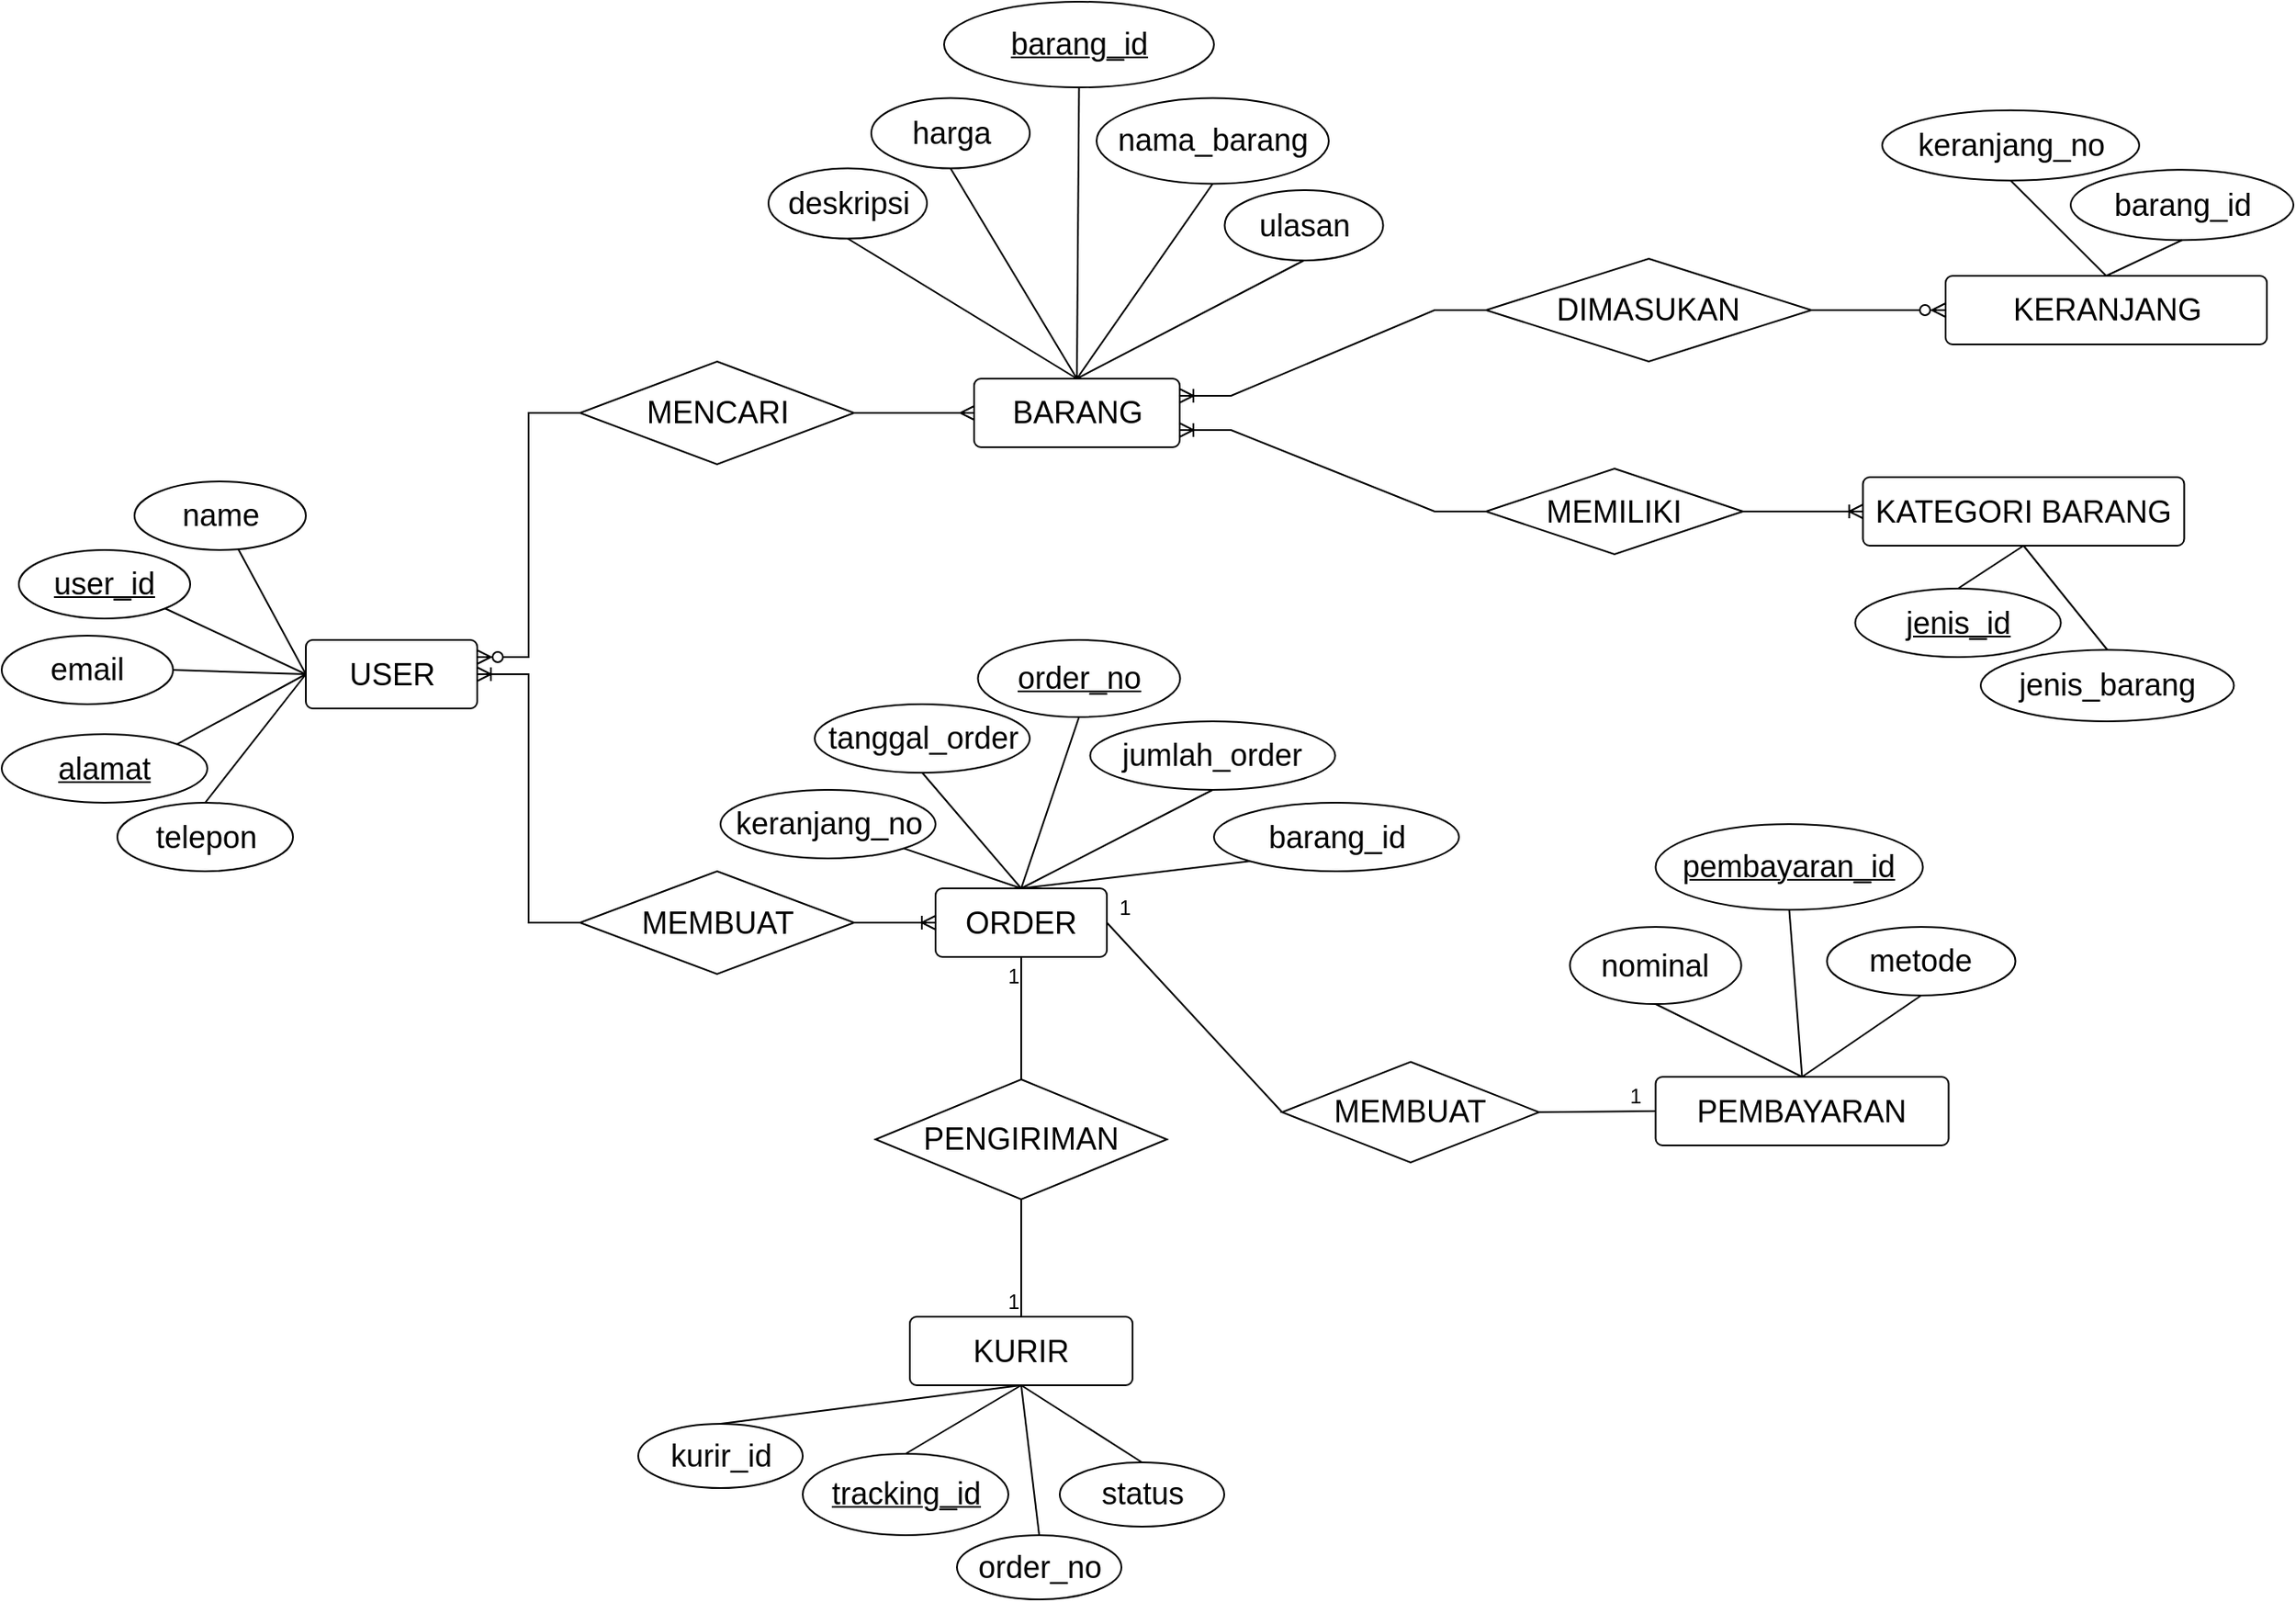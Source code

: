 <mxfile version="27.2.0">
  <diagram name="Page-1" id="ysWlMtDPv7W8dNSCUZsC">
    <mxGraphModel dx="1585" dy="929" grid="1" gridSize="10" guides="1" tooltips="1" connect="1" arrows="1" fold="1" page="1" pageScale="1" pageWidth="827" pageHeight="1169" math="0" shadow="0">
      <root>
        <mxCell id="0" />
        <mxCell id="1" parent="0" />
        <mxCell id="hAjr-IGYDjzgAZEIHPuJ-1" value="&lt;span style=&quot;font-size: 18px;&quot;&gt;alamat&lt;/span&gt;" style="ellipse;whiteSpace=wrap;html=1;fontStyle=4" vertex="1" parent="1">
          <mxGeometry x="40" y="467.5" width="120" height="40" as="geometry" />
        </mxCell>
        <mxCell id="hAjr-IGYDjzgAZEIHPuJ-2" value="&lt;span style=&quot;font-size: 18px;&quot;&gt;telepon&lt;/span&gt;" style="ellipse;whiteSpace=wrap;html=1;" vertex="1" parent="1">
          <mxGeometry x="107.5" y="507.5" width="102.5" height="40" as="geometry" />
        </mxCell>
        <mxCell id="hAjr-IGYDjzgAZEIHPuJ-3" value="&lt;span style=&quot;font-size: 18px;&quot;&gt;PENGIRIMAN&lt;/span&gt;" style="rhombus;whiteSpace=wrap;html=1;" vertex="1" parent="1">
          <mxGeometry x="550" y="669" width="170" height="70" as="geometry" />
        </mxCell>
        <mxCell id="hAjr-IGYDjzgAZEIHPuJ-4" value="&lt;font style=&quot;font-size: 18px;&quot;&gt;order_no&lt;/font&gt;" style="ellipse;whiteSpace=wrap;html=1;shadow=0;fontStyle=4" vertex="1" parent="1">
          <mxGeometry x="609.75" y="412.5" width="118" height="45" as="geometry" />
        </mxCell>
        <mxCell id="hAjr-IGYDjzgAZEIHPuJ-5" value="&lt;span style=&quot;font-size: 18px;&quot;&gt;jumlah_order&lt;/span&gt;" style="ellipse;whiteSpace=wrap;html=1;" vertex="1" parent="1">
          <mxGeometry x="675.25" y="460" width="143" height="40" as="geometry" />
        </mxCell>
        <mxCell id="hAjr-IGYDjzgAZEIHPuJ-6" value="&lt;font style=&quot;font-size: 18px;&quot;&gt;tanggal_order&lt;/font&gt;" style="ellipse;whiteSpace=wrap;html=1;" vertex="1" parent="1">
          <mxGeometry x="514.5" y="450" width="125.5" height="40" as="geometry" />
        </mxCell>
        <mxCell id="hAjr-IGYDjzgAZEIHPuJ-7" value="&lt;span style=&quot;font-size: 18px;&quot;&gt;MEMBUAT&lt;/span&gt;" style="rhombus;whiteSpace=wrap;html=1;" vertex="1" parent="1">
          <mxGeometry x="377.5" y="547.5" width="160" height="60" as="geometry" />
        </mxCell>
        <mxCell id="hAjr-IGYDjzgAZEIHPuJ-8" value="&lt;span style=&quot;font-size: 18px;&quot;&gt;pembayaran_id&lt;/span&gt;" style="ellipse;whiteSpace=wrap;html=1;shadow=0;fontStyle=4" vertex="1" parent="1">
          <mxGeometry x="1005.25" y="520" width="156" height="50" as="geometry" />
        </mxCell>
        <mxCell id="hAjr-IGYDjzgAZEIHPuJ-9" value="&lt;span style=&quot;font-size: 18px;&quot;&gt;nominal&lt;/span&gt;" style="ellipse;whiteSpace=wrap;html=1;shadow=0;" vertex="1" parent="1">
          <mxGeometry x="955.25" y="580" width="100" height="45" as="geometry" />
        </mxCell>
        <mxCell id="hAjr-IGYDjzgAZEIHPuJ-10" value="&lt;span style=&quot;font-size: 18px;&quot;&gt;metode&lt;/span&gt;" style="ellipse;whiteSpace=wrap;html=1;shadow=0;" vertex="1" parent="1">
          <mxGeometry x="1105.25" y="580" width="110" height="40" as="geometry" />
        </mxCell>
        <mxCell id="hAjr-IGYDjzgAZEIHPuJ-11" value="&lt;font style=&quot;font-size: 18px;&quot;&gt;USER&lt;/font&gt;" style="rounded=1;arcSize=10;whiteSpace=wrap;html=1;align=center;" vertex="1" parent="1">
          <mxGeometry x="217.5" y="412.5" width="100" height="40" as="geometry" />
        </mxCell>
        <mxCell id="hAjr-IGYDjzgAZEIHPuJ-12" value="&lt;font style=&quot;font-size: 18px;&quot;&gt;name&lt;/font&gt;" style="ellipse;whiteSpace=wrap;html=1;align=center;" vertex="1" parent="1">
          <mxGeometry x="117.5" y="320" width="100" height="40" as="geometry" />
        </mxCell>
        <mxCell id="hAjr-IGYDjzgAZEIHPuJ-13" value="&lt;span style=&quot;font-size: 18px;&quot;&gt;email&lt;/span&gt;" style="ellipse;whiteSpace=wrap;html=1;align=center;" vertex="1" parent="1">
          <mxGeometry x="40" y="410" width="100" height="40" as="geometry" />
        </mxCell>
        <mxCell id="hAjr-IGYDjzgAZEIHPuJ-14" value="&lt;span style=&quot;font-size: 18px;&quot;&gt;&lt;u&gt;user_id&lt;/u&gt;&lt;/span&gt;" style="ellipse;whiteSpace=wrap;html=1;align=center;" vertex="1" parent="1">
          <mxGeometry x="50" y="360" width="100" height="40" as="geometry" />
        </mxCell>
        <mxCell id="hAjr-IGYDjzgAZEIHPuJ-15" value="&lt;font style=&quot;font-size: 18px;&quot;&gt;ORDER&lt;/font&gt;" style="rounded=1;arcSize=10;whiteSpace=wrap;html=1;align=center;" vertex="1" parent="1">
          <mxGeometry x="585" y="557.5" width="100" height="40" as="geometry" />
        </mxCell>
        <mxCell id="hAjr-IGYDjzgAZEIHPuJ-16" value="&lt;span style=&quot;font-size: 18px;&quot;&gt;PEMBAYARAN&lt;/span&gt;" style="rounded=1;arcSize=10;whiteSpace=wrap;html=1;align=center;" vertex="1" parent="1">
          <mxGeometry x="1005.25" y="667.5" width="171" height="40" as="geometry" />
        </mxCell>
        <mxCell id="hAjr-IGYDjzgAZEIHPuJ-17" value="&lt;span style=&quot;font-size: 18px;&quot;&gt;MEMBUAT&lt;/span&gt;" style="rhombus;whiteSpace=wrap;html=1;" vertex="1" parent="1">
          <mxGeometry x="787.25" y="658.75" width="150" height="58.75" as="geometry" />
        </mxCell>
        <mxCell id="hAjr-IGYDjzgAZEIHPuJ-18" value="&lt;span style=&quot;font-size: 18px;&quot;&gt;BARANG&lt;/span&gt;" style="rounded=1;arcSize=10;whiteSpace=wrap;html=1;align=center;" vertex="1" parent="1">
          <mxGeometry x="607.5" y="260" width="120" height="40" as="geometry" />
        </mxCell>
        <mxCell id="hAjr-IGYDjzgAZEIHPuJ-19" value="&lt;span style=&quot;font-size: 18px;&quot;&gt;nama_barang&lt;/span&gt;" style="ellipse;whiteSpace=wrap;html=1;shadow=0;fontStyle=0" vertex="1" parent="1">
          <mxGeometry x="679" y="96.25" width="135.5" height="50" as="geometry" />
        </mxCell>
        <mxCell id="hAjr-IGYDjzgAZEIHPuJ-20" value="&lt;span style=&quot;font-size: 18px;&quot;&gt;barang_id&lt;/span&gt;" style="ellipse;whiteSpace=wrap;html=1;shadow=0;fontStyle=4" vertex="1" parent="1">
          <mxGeometry x="590" y="40" width="157.5" height="50" as="geometry" />
        </mxCell>
        <mxCell id="hAjr-IGYDjzgAZEIHPuJ-21" value="&lt;span style=&quot;font-size: 18px;&quot;&gt;harga&lt;/span&gt;" style="ellipse;whiteSpace=wrap;html=1;shadow=0;fontStyle=0" vertex="1" parent="1">
          <mxGeometry x="547.5" y="96.25" width="92.5" height="41" as="geometry" />
        </mxCell>
        <mxCell id="hAjr-IGYDjzgAZEIHPuJ-22" value="&lt;span style=&quot;font-size: 18px;&quot;&gt;KATEGORI BARANG&lt;/span&gt;" style="rounded=1;arcSize=10;whiteSpace=wrap;html=1;align=center;" vertex="1" parent="1">
          <mxGeometry x="1126.25" y="317.5" width="187.5" height="40" as="geometry" />
        </mxCell>
        <mxCell id="hAjr-IGYDjzgAZEIHPuJ-23" value="&lt;span style=&quot;font-size: 18px;&quot;&gt;jenis_barang&lt;/span&gt;" style="ellipse;whiteSpace=wrap;html=1;shadow=0;fontStyle=0" vertex="1" parent="1">
          <mxGeometry x="1195" y="418.25" width="147.75" height="41.75" as="geometry" />
        </mxCell>
        <mxCell id="hAjr-IGYDjzgAZEIHPuJ-24" value="&lt;span style=&quot;font-size: 18px;&quot;&gt;KURIR&lt;/span&gt;" style="rounded=1;arcSize=10;whiteSpace=wrap;html=1;align=center;" vertex="1" parent="1">
          <mxGeometry x="570" y="807.5" width="130" height="40" as="geometry" />
        </mxCell>
        <mxCell id="hAjr-IGYDjzgAZEIHPuJ-25" value="&lt;span style=&quot;font-size: 18px;&quot;&gt;tracking_id&lt;/span&gt;" style="ellipse;whiteSpace=wrap;html=1;fontStyle=4" vertex="1" parent="1">
          <mxGeometry x="507.5" y="887.5" width="120" height="47.5" as="geometry" />
        </mxCell>
        <mxCell id="hAjr-IGYDjzgAZEIHPuJ-26" value="&lt;font style=&quot;font-size: 18px;&quot;&gt;order_no&lt;/font&gt;" style="ellipse;whiteSpace=wrap;html=1;shadow=0;fontStyle=0" vertex="1" parent="1">
          <mxGeometry x="597.5" y="935" width="96" height="37.5" as="geometry" />
        </mxCell>
        <mxCell id="hAjr-IGYDjzgAZEIHPuJ-27" value="&lt;font style=&quot;font-size: 18px;&quot;&gt;status&lt;/font&gt;" style="ellipse;whiteSpace=wrap;html=1;shadow=0;fontStyle=0" vertex="1" parent="1">
          <mxGeometry x="657.5" y="892.5" width="96" height="37.5" as="geometry" />
        </mxCell>
        <mxCell id="hAjr-IGYDjzgAZEIHPuJ-28" value="" style="endArrow=none;html=1;rounded=0;entryX=0;entryY=0.5;entryDx=0;entryDy=0;exitX=1;exitY=1;exitDx=0;exitDy=0;" edge="1" parent="1" source="hAjr-IGYDjzgAZEIHPuJ-14" target="hAjr-IGYDjzgAZEIHPuJ-11">
          <mxGeometry relative="1" as="geometry">
            <mxPoint x="-2.5" y="470" as="sourcePoint" />
            <mxPoint x="157.5" y="470" as="targetPoint" />
          </mxGeometry>
        </mxCell>
        <mxCell id="hAjr-IGYDjzgAZEIHPuJ-29" value="" style="endArrow=none;html=1;rounded=0;entryX=0;entryY=0.5;entryDx=0;entryDy=0;" edge="1" parent="1" source="hAjr-IGYDjzgAZEIHPuJ-12" target="hAjr-IGYDjzgAZEIHPuJ-11">
          <mxGeometry relative="1" as="geometry">
            <mxPoint x="232.5" y="390" as="sourcePoint" />
            <mxPoint x="237.5" y="430" as="targetPoint" />
          </mxGeometry>
        </mxCell>
        <mxCell id="hAjr-IGYDjzgAZEIHPuJ-30" value="" style="endArrow=none;html=1;rounded=0;exitX=1;exitY=0.5;exitDx=0;exitDy=0;entryX=0;entryY=0.5;entryDx=0;entryDy=0;" edge="1" parent="1" source="hAjr-IGYDjzgAZEIHPuJ-13" target="hAjr-IGYDjzgAZEIHPuJ-11">
          <mxGeometry relative="1" as="geometry">
            <mxPoint x="107.5" y="430" as="sourcePoint" />
            <mxPoint x="227.5" y="420" as="targetPoint" />
          </mxGeometry>
        </mxCell>
        <mxCell id="hAjr-IGYDjzgAZEIHPuJ-31" value="" style="endArrow=none;html=1;rounded=0;entryX=0;entryY=0.5;entryDx=0;entryDy=0;exitX=0.5;exitY=0;exitDx=0;exitDy=0;" edge="1" parent="1" source="hAjr-IGYDjzgAZEIHPuJ-2" target="hAjr-IGYDjzgAZEIHPuJ-11">
          <mxGeometry relative="1" as="geometry">
            <mxPoint x="-154.5" y="405" as="sourcePoint" />
            <mxPoint x="5.5" y="405" as="targetPoint" />
          </mxGeometry>
        </mxCell>
        <mxCell id="hAjr-IGYDjzgAZEIHPuJ-32" value="" style="endArrow=none;html=1;rounded=0;entryX=0.5;entryY=1;entryDx=0;entryDy=0;exitX=0.5;exitY=0;exitDx=0;exitDy=0;" edge="1" parent="1" source="hAjr-IGYDjzgAZEIHPuJ-27" target="hAjr-IGYDjzgAZEIHPuJ-24">
          <mxGeometry relative="1" as="geometry">
            <mxPoint x="652.75" y="746.25" as="sourcePoint" />
            <mxPoint x="812.75" y="746.25" as="targetPoint" />
          </mxGeometry>
        </mxCell>
        <mxCell id="hAjr-IGYDjzgAZEIHPuJ-33" value="" style="endArrow=none;html=1;rounded=0;entryX=0.5;entryY=1;entryDx=0;entryDy=0;exitX=0.5;exitY=0;exitDx=0;exitDy=0;" edge="1" parent="1" source="hAjr-IGYDjzgAZEIHPuJ-25" target="hAjr-IGYDjzgAZEIHPuJ-24">
          <mxGeometry relative="1" as="geometry">
            <mxPoint x="550.75" y="794.25" as="sourcePoint" />
            <mxPoint x="592.75" y="839.25" as="targetPoint" />
          </mxGeometry>
        </mxCell>
        <mxCell id="hAjr-IGYDjzgAZEIHPuJ-34" value="" style="endArrow=none;html=1;rounded=0;entryX=0.5;entryY=1;entryDx=0;entryDy=0;exitX=0.5;exitY=0;exitDx=0;exitDy=0;" edge="1" parent="1" source="hAjr-IGYDjzgAZEIHPuJ-26" target="hAjr-IGYDjzgAZEIHPuJ-24">
          <mxGeometry relative="1" as="geometry">
            <mxPoint x="516.75" y="837.25" as="sourcePoint" />
            <mxPoint x="592.75" y="839.25" as="targetPoint" />
          </mxGeometry>
        </mxCell>
        <mxCell id="hAjr-IGYDjzgAZEIHPuJ-35" value="" style="endArrow=none;html=1;rounded=0;exitX=0.5;exitY=1;exitDx=0;exitDy=0;entryX=0.5;entryY=0;entryDx=0;entryDy=0;" edge="1" parent="1" source="hAjr-IGYDjzgAZEIHPuJ-4" target="hAjr-IGYDjzgAZEIHPuJ-15">
          <mxGeometry relative="1" as="geometry">
            <mxPoint x="741.5" y="552.5" as="sourcePoint" />
            <mxPoint x="659.5" y="575" as="targetPoint" />
          </mxGeometry>
        </mxCell>
        <mxCell id="hAjr-IGYDjzgAZEIHPuJ-36" value="" style="endArrow=none;html=1;rounded=0;entryX=0.5;entryY=0;entryDx=0;entryDy=0;exitX=0.5;exitY=1;exitDx=0;exitDy=0;" edge="1" parent="1" source="hAjr-IGYDjzgAZEIHPuJ-5" target="hAjr-IGYDjzgAZEIHPuJ-15">
          <mxGeometry relative="1" as="geometry">
            <mxPoint x="787.5" y="563" as="sourcePoint" />
            <mxPoint x="669.5" y="589.5" as="targetPoint" />
          </mxGeometry>
        </mxCell>
        <mxCell id="hAjr-IGYDjzgAZEIHPuJ-37" value="" style="endArrow=none;html=1;rounded=0;entryX=0.5;entryY=0;entryDx=0;entryDy=0;exitX=0.5;exitY=1;exitDx=0;exitDy=0;" edge="1" parent="1" source="hAjr-IGYDjzgAZEIHPuJ-6" target="hAjr-IGYDjzgAZEIHPuJ-15">
          <mxGeometry relative="1" as="geometry">
            <mxPoint x="809.5" y="588" as="sourcePoint" />
            <mxPoint x="669.5" y="588" as="targetPoint" />
          </mxGeometry>
        </mxCell>
        <mxCell id="hAjr-IGYDjzgAZEIHPuJ-38" value="" style="endArrow=none;html=1;rounded=0;entryX=0.5;entryY=0;entryDx=0;entryDy=0;exitX=0.5;exitY=1;exitDx=0;exitDy=0;" edge="1" parent="1" source="hAjr-IGYDjzgAZEIHPuJ-9" target="hAjr-IGYDjzgAZEIHPuJ-16">
          <mxGeometry relative="1" as="geometry">
            <mxPoint x="983.25" y="746.25" as="sourcePoint" />
            <mxPoint x="1051.25" y="716.25" as="targetPoint" />
          </mxGeometry>
        </mxCell>
        <mxCell id="hAjr-IGYDjzgAZEIHPuJ-39" value="" style="endArrow=none;html=1;rounded=0;entryX=0.5;entryY=1;entryDx=0;entryDy=0;exitX=0.5;exitY=0;exitDx=0;exitDy=0;" edge="1" parent="1" source="hAjr-IGYDjzgAZEIHPuJ-16" target="hAjr-IGYDjzgAZEIHPuJ-8">
          <mxGeometry relative="1" as="geometry">
            <mxPoint x="1005.25" y="690" as="sourcePoint" />
            <mxPoint x="1061.25" y="726.25" as="targetPoint" />
          </mxGeometry>
        </mxCell>
        <mxCell id="hAjr-IGYDjzgAZEIHPuJ-40" value="" style="endArrow=none;html=1;rounded=0;entryX=0.5;entryY=1;entryDx=0;entryDy=0;exitX=0.5;exitY=0;exitDx=0;exitDy=0;" edge="1" parent="1" source="hAjr-IGYDjzgAZEIHPuJ-16" target="hAjr-IGYDjzgAZEIHPuJ-10">
          <mxGeometry relative="1" as="geometry">
            <mxPoint x="1115.25" y="759" as="sourcePoint" />
            <mxPoint x="1041.25" y="759" as="targetPoint" />
          </mxGeometry>
        </mxCell>
        <mxCell id="hAjr-IGYDjzgAZEIHPuJ-41" value="" style="endArrow=none;html=1;rounded=0;exitX=0.5;exitY=0;exitDx=0;exitDy=0;entryX=0.5;entryY=1;entryDx=0;entryDy=0;" edge="1" parent="1" source="hAjr-IGYDjzgAZEIHPuJ-18" target="hAjr-IGYDjzgAZEIHPuJ-19">
          <mxGeometry relative="1" as="geometry">
            <mxPoint x="717.75" y="331.5" as="sourcePoint" />
            <mxPoint x="877.75" y="331.5" as="targetPoint" />
          </mxGeometry>
        </mxCell>
        <mxCell id="hAjr-IGYDjzgAZEIHPuJ-42" value="" style="endArrow=none;html=1;rounded=0;exitX=0.5;exitY=0;exitDx=0;exitDy=0;entryX=0.5;entryY=1;entryDx=0;entryDy=0;" edge="1" parent="1" source="hAjr-IGYDjzgAZEIHPuJ-18" target="hAjr-IGYDjzgAZEIHPuJ-20">
          <mxGeometry relative="1" as="geometry">
            <mxPoint x="722.75" y="351.5" as="sourcePoint" />
            <mxPoint x="839.75" y="323.5" as="targetPoint" />
          </mxGeometry>
        </mxCell>
        <mxCell id="hAjr-IGYDjzgAZEIHPuJ-43" value="" style="endArrow=none;html=1;rounded=0;exitX=0.5;exitY=0;exitDx=0;exitDy=0;entryX=0.5;entryY=1;entryDx=0;entryDy=0;" edge="1" parent="1" source="hAjr-IGYDjzgAZEIHPuJ-18" target="hAjr-IGYDjzgAZEIHPuJ-21">
          <mxGeometry relative="1" as="geometry">
            <mxPoint x="722.75" y="351.5" as="sourcePoint" />
            <mxPoint x="796.75" y="356.5" as="targetPoint" />
          </mxGeometry>
        </mxCell>
        <mxCell id="hAjr-IGYDjzgAZEIHPuJ-44" value="&lt;span style=&quot;font-size: 18px;&quot;&gt;jenis_id&lt;/span&gt;" style="ellipse;whiteSpace=wrap;html=1;shadow=0;fontStyle=4" vertex="1" parent="1">
          <mxGeometry x="1121.75" y="382.5" width="120" height="40" as="geometry" />
        </mxCell>
        <mxCell id="hAjr-IGYDjzgAZEIHPuJ-45" value="" style="endArrow=none;html=1;rounded=0;exitX=0.5;exitY=0;exitDx=0;exitDy=0;entryX=0.5;entryY=1;entryDx=0;entryDy=0;" edge="1" parent="1" source="hAjr-IGYDjzgAZEIHPuJ-44" target="hAjr-IGYDjzgAZEIHPuJ-22">
          <mxGeometry relative="1" as="geometry">
            <mxPoint x="-679" y="1225.5" as="sourcePoint" />
            <mxPoint x="-519" y="1225.5" as="targetPoint" />
            <Array as="points" />
          </mxGeometry>
        </mxCell>
        <mxCell id="hAjr-IGYDjzgAZEIHPuJ-46" value="" style="endArrow=none;html=1;rounded=0;exitX=0.5;exitY=0;exitDx=0;exitDy=0;entryX=0.5;entryY=1;entryDx=0;entryDy=0;" edge="1" parent="1" source="hAjr-IGYDjzgAZEIHPuJ-23" target="hAjr-IGYDjzgAZEIHPuJ-22">
          <mxGeometry relative="1" as="geometry">
            <mxPoint x="-731" y="1255.5" as="sourcePoint" />
            <mxPoint x="-678" y="1265.5" as="targetPoint" />
          </mxGeometry>
        </mxCell>
        <mxCell id="hAjr-IGYDjzgAZEIHPuJ-47" value="" style="endArrow=none;html=1;rounded=0;exitX=1;exitY=0;exitDx=0;exitDy=0;entryX=0;entryY=0.5;entryDx=0;entryDy=0;" edge="1" parent="1" source="hAjr-IGYDjzgAZEIHPuJ-1" target="hAjr-IGYDjzgAZEIHPuJ-11">
          <mxGeometry relative="1" as="geometry">
            <mxPoint x="-122.5" y="490" as="sourcePoint" />
            <mxPoint x="37.5" y="490" as="targetPoint" />
          </mxGeometry>
        </mxCell>
        <mxCell id="hAjr-IGYDjzgAZEIHPuJ-48" value="" style="edgeStyle=entityRelationEdgeStyle;fontSize=12;html=1;endArrow=ERoneToMany;rounded=0;exitX=1;exitY=0.5;exitDx=0;exitDy=0;entryX=0;entryY=0.5;entryDx=0;entryDy=0;" edge="1" parent="1" source="hAjr-IGYDjzgAZEIHPuJ-7" target="hAjr-IGYDjzgAZEIHPuJ-15">
          <mxGeometry width="100" height="100" relative="1" as="geometry">
            <mxPoint x="527.5" y="577.5" as="sourcePoint" />
            <mxPoint x="547.5" y="627.5" as="targetPoint" />
          </mxGeometry>
        </mxCell>
        <mxCell id="hAjr-IGYDjzgAZEIHPuJ-49" value="" style="edgeStyle=entityRelationEdgeStyle;fontSize=12;html=1;endArrow=ERoneToMany;rounded=0;exitX=0;exitY=0.5;exitDx=0;exitDy=0;entryX=1;entryY=0.5;entryDx=0;entryDy=0;" edge="1" parent="1" source="hAjr-IGYDjzgAZEIHPuJ-7" target="hAjr-IGYDjzgAZEIHPuJ-11">
          <mxGeometry width="100" height="100" relative="1" as="geometry">
            <mxPoint x="357.5" y="480" as="sourcePoint" />
            <mxPoint x="327.5" y="490" as="targetPoint" />
            <Array as="points">
              <mxPoint x="367.5" y="440" />
              <mxPoint x="357.5" y="480" />
              <mxPoint x="317.5" y="440" />
            </Array>
          </mxGeometry>
        </mxCell>
        <mxCell id="hAjr-IGYDjzgAZEIHPuJ-50" value="" style="endArrow=none;html=1;rounded=0;exitX=0.5;exitY=1;exitDx=0;exitDy=0;entryX=0.5;entryY=0;entryDx=0;entryDy=0;" edge="1" parent="1" source="hAjr-IGYDjzgAZEIHPuJ-3" target="hAjr-IGYDjzgAZEIHPuJ-24">
          <mxGeometry relative="1" as="geometry">
            <mxPoint x="467.5" y="757.5" as="sourcePoint" />
            <mxPoint x="627.5" y="757.5" as="targetPoint" />
          </mxGeometry>
        </mxCell>
        <mxCell id="hAjr-IGYDjzgAZEIHPuJ-51" value="1" style="resizable=0;html=1;whiteSpace=wrap;align=right;verticalAlign=bottom;" connectable="0" vertex="1" parent="hAjr-IGYDjzgAZEIHPuJ-50">
          <mxGeometry x="1" relative="1" as="geometry" />
        </mxCell>
        <mxCell id="hAjr-IGYDjzgAZEIHPuJ-52" value="" style="endArrow=none;html=1;rounded=0;exitX=0.5;exitY=0;exitDx=0;exitDy=0;entryX=0.5;entryY=1;entryDx=0;entryDy=0;" edge="1" parent="1" source="hAjr-IGYDjzgAZEIHPuJ-3" target="hAjr-IGYDjzgAZEIHPuJ-15">
          <mxGeometry relative="1" as="geometry">
            <mxPoint x="537.5" y="677.5" as="sourcePoint" />
            <mxPoint x="697.5" y="677.5" as="targetPoint" />
          </mxGeometry>
        </mxCell>
        <mxCell id="hAjr-IGYDjzgAZEIHPuJ-53" value="1" style="resizable=0;html=1;whiteSpace=wrap;align=right;verticalAlign=bottom;" connectable="0" vertex="1" parent="hAjr-IGYDjzgAZEIHPuJ-52">
          <mxGeometry x="1" relative="1" as="geometry">
            <mxPoint y="20" as="offset" />
          </mxGeometry>
        </mxCell>
        <mxCell id="hAjr-IGYDjzgAZEIHPuJ-54" value="" style="endArrow=none;html=1;rounded=0;exitX=1;exitY=0.5;exitDx=0;exitDy=0;entryX=0;entryY=0.5;entryDx=0;entryDy=0;" edge="1" parent="1" source="hAjr-IGYDjzgAZEIHPuJ-17" target="hAjr-IGYDjzgAZEIHPuJ-16">
          <mxGeometry relative="1" as="geometry">
            <mxPoint x="951.75" y="736.875" as="sourcePoint" />
            <mxPoint x="699.75" y="802.5" as="targetPoint" />
          </mxGeometry>
        </mxCell>
        <mxCell id="hAjr-IGYDjzgAZEIHPuJ-55" value="1" style="resizable=0;html=1;whiteSpace=wrap;align=right;verticalAlign=bottom;" connectable="0" vertex="1" parent="hAjr-IGYDjzgAZEIHPuJ-54">
          <mxGeometry x="1" relative="1" as="geometry">
            <mxPoint x="-7" as="offset" />
          </mxGeometry>
        </mxCell>
        <mxCell id="hAjr-IGYDjzgAZEIHPuJ-56" value="" style="endArrow=none;html=1;rounded=0;exitX=0;exitY=0.5;exitDx=0;exitDy=0;entryX=1;entryY=0.5;entryDx=0;entryDy=0;" edge="1" parent="1" source="hAjr-IGYDjzgAZEIHPuJ-17" target="hAjr-IGYDjzgAZEIHPuJ-15">
          <mxGeometry relative="1" as="geometry">
            <mxPoint x="907.5" y="551.5" as="sourcePoint" />
            <mxPoint x="964.5" y="515.5" as="targetPoint" />
          </mxGeometry>
        </mxCell>
        <mxCell id="hAjr-IGYDjzgAZEIHPuJ-57" value="1" style="resizable=0;html=1;whiteSpace=wrap;align=right;verticalAlign=bottom;" connectable="0" vertex="1" parent="hAjr-IGYDjzgAZEIHPuJ-56">
          <mxGeometry x="1" relative="1" as="geometry">
            <mxPoint x="15" as="offset" />
          </mxGeometry>
        </mxCell>
        <mxCell id="hAjr-IGYDjzgAZEIHPuJ-58" value="&lt;span style=&quot;font-size: 18px;&quot;&gt;MEMILIKI&lt;/span&gt;" style="rhombus;whiteSpace=wrap;html=1;" vertex="1" parent="1">
          <mxGeometry x="906.25" y="312.5" width="150" height="50" as="geometry" />
        </mxCell>
        <mxCell id="hAjr-IGYDjzgAZEIHPuJ-59" value="" style="edgeStyle=entityRelationEdgeStyle;fontSize=12;html=1;endArrow=ERoneToMany;rounded=0;entryX=0;entryY=0.5;entryDx=0;entryDy=0;exitX=1;exitY=0.5;exitDx=0;exitDy=0;" edge="1" parent="1" source="hAjr-IGYDjzgAZEIHPuJ-58" target="hAjr-IGYDjzgAZEIHPuJ-22">
          <mxGeometry width="100" height="100" relative="1" as="geometry">
            <mxPoint x="1040" y="247.5" as="sourcePoint" />
            <mxPoint x="950" y="237.5" as="targetPoint" />
          </mxGeometry>
        </mxCell>
        <mxCell id="hAjr-IGYDjzgAZEIHPuJ-60" value="" style="edgeStyle=entityRelationEdgeStyle;fontSize=12;html=1;endArrow=ERoneToMany;rounded=0;entryX=1;entryY=0.75;entryDx=0;entryDy=0;exitX=0;exitY=0.5;exitDx=0;exitDy=0;" edge="1" parent="1" source="hAjr-IGYDjzgAZEIHPuJ-58" target="hAjr-IGYDjzgAZEIHPuJ-18">
          <mxGeometry width="100" height="100" relative="1" as="geometry">
            <mxPoint x="861.25" y="345" as="sourcePoint" />
            <mxPoint x="961.25" y="245" as="targetPoint" />
          </mxGeometry>
        </mxCell>
        <mxCell id="hAjr-IGYDjzgAZEIHPuJ-61" value="&lt;span style=&quot;font-size: 18px;&quot;&gt;MENCARI&lt;/span&gt;" style="rhombus;whiteSpace=wrap;html=1;" vertex="1" parent="1">
          <mxGeometry x="377.5" y="250" width="160" height="60" as="geometry" />
        </mxCell>
        <mxCell id="hAjr-IGYDjzgAZEIHPuJ-62" value="&lt;span style=&quot;font-size: 18px;&quot;&gt;deskripsi&lt;/span&gt;" style="ellipse;whiteSpace=wrap;html=1;shadow=0;fontStyle=0" vertex="1" parent="1">
          <mxGeometry x="487.5" y="137.25" width="92.5" height="41" as="geometry" />
        </mxCell>
        <mxCell id="hAjr-IGYDjzgAZEIHPuJ-63" value="" style="endArrow=none;html=1;rounded=0;exitX=0.5;exitY=0;exitDx=0;exitDy=0;entryX=0.5;entryY=1;entryDx=0;entryDy=0;" edge="1" parent="1" source="hAjr-IGYDjzgAZEIHPuJ-18" target="hAjr-IGYDjzgAZEIHPuJ-62">
          <mxGeometry relative="1" as="geometry">
            <mxPoint x="673.5" y="265" as="sourcePoint" />
            <mxPoint x="603.5" y="147" as="targetPoint" />
          </mxGeometry>
        </mxCell>
        <mxCell id="hAjr-IGYDjzgAZEIHPuJ-64" value="&lt;span style=&quot;font-size: 18px;&quot;&gt;ulasan&lt;/span&gt;" style="ellipse;whiteSpace=wrap;html=1;shadow=0;fontStyle=0" vertex="1" parent="1">
          <mxGeometry x="753.75" y="150" width="92.5" height="41" as="geometry" />
        </mxCell>
        <mxCell id="hAjr-IGYDjzgAZEIHPuJ-65" value="" style="endArrow=none;html=1;rounded=0;exitX=0.5;exitY=0;exitDx=0;exitDy=0;entryX=0.5;entryY=1;entryDx=0;entryDy=0;" edge="1" parent="1" source="hAjr-IGYDjzgAZEIHPuJ-18" target="hAjr-IGYDjzgAZEIHPuJ-64">
          <mxGeometry relative="1" as="geometry">
            <mxPoint x="673.5" y="265" as="sourcePoint" />
            <mxPoint x="756.5" y="156" as="targetPoint" />
          </mxGeometry>
        </mxCell>
        <mxCell id="hAjr-IGYDjzgAZEIHPuJ-66" value="&lt;span style=&quot;font-size: 18px;&quot;&gt;kurir_id&lt;/span&gt;" style="ellipse;whiteSpace=wrap;html=1;shadow=0;fontStyle=0" vertex="1" parent="1">
          <mxGeometry x="411.5" y="870" width="96" height="37.5" as="geometry" />
        </mxCell>
        <mxCell id="hAjr-IGYDjzgAZEIHPuJ-67" value="" style="endArrow=none;html=1;rounded=0;entryX=0.5;entryY=1;entryDx=0;entryDy=0;exitX=0.5;exitY=0;exitDx=0;exitDy=0;" edge="1" parent="1" source="hAjr-IGYDjzgAZEIHPuJ-66" target="hAjr-IGYDjzgAZEIHPuJ-24">
          <mxGeometry relative="1" as="geometry">
            <mxPoint x="577.5" y="898" as="sourcePoint" />
            <mxPoint x="645.5" y="858" as="targetPoint" />
          </mxGeometry>
        </mxCell>
        <mxCell id="hAjr-IGYDjzgAZEIHPuJ-68" value="&lt;span style=&quot;font-size: 18px;&quot;&gt;barang_id&lt;/span&gt;" style="ellipse;whiteSpace=wrap;html=1;" vertex="1" parent="1">
          <mxGeometry x="747.5" y="507.5" width="143" height="40" as="geometry" />
        </mxCell>
        <mxCell id="hAjr-IGYDjzgAZEIHPuJ-69" value="" style="endArrow=none;html=1;rounded=0;entryX=0.5;entryY=0;entryDx=0;entryDy=0;exitX=0;exitY=1;exitDx=0;exitDy=0;" edge="1" parent="1" source="hAjr-IGYDjzgAZEIHPuJ-68" target="hAjr-IGYDjzgAZEIHPuJ-15">
          <mxGeometry relative="1" as="geometry">
            <mxPoint x="700.5" y="503" as="sourcePoint" />
            <mxPoint x="645.5" y="568" as="targetPoint" />
          </mxGeometry>
        </mxCell>
        <mxCell id="hAjr-IGYDjzgAZEIHPuJ-70" value="" style="edgeStyle=entityRelationEdgeStyle;fontSize=12;html=1;endArrow=ERzeroToMany;endFill=1;rounded=0;entryX=1;entryY=0.25;entryDx=0;entryDy=0;exitX=0;exitY=0.5;exitDx=0;exitDy=0;" edge="1" parent="1" source="hAjr-IGYDjzgAZEIHPuJ-61" target="hAjr-IGYDjzgAZEIHPuJ-11">
          <mxGeometry width="100" height="100" relative="1" as="geometry">
            <mxPoint x="387.5" y="360" as="sourcePoint" />
            <mxPoint x="487.5" y="260" as="targetPoint" />
          </mxGeometry>
        </mxCell>
        <mxCell id="hAjr-IGYDjzgAZEIHPuJ-71" value="" style="edgeStyle=entityRelationEdgeStyle;fontSize=12;html=1;endArrow=ERmany;rounded=0;exitX=1;exitY=0.5;exitDx=0;exitDy=0;entryX=0;entryY=0.5;entryDx=0;entryDy=0;" edge="1" parent="1" source="hAjr-IGYDjzgAZEIHPuJ-61" target="hAjr-IGYDjzgAZEIHPuJ-18">
          <mxGeometry width="100" height="100" relative="1" as="geometry">
            <mxPoint x="597.5" y="360" as="sourcePoint" />
            <mxPoint x="697.5" y="260" as="targetPoint" />
          </mxGeometry>
        </mxCell>
        <mxCell id="hAjr-IGYDjzgAZEIHPuJ-72" value="&lt;span style=&quot;font-size: 18px;&quot;&gt;DIMASUKAN&lt;/span&gt;" style="rhombus;whiteSpace=wrap;html=1;" vertex="1" parent="1">
          <mxGeometry x="906.25" y="190" width="190" height="60" as="geometry" />
        </mxCell>
        <mxCell id="hAjr-IGYDjzgAZEIHPuJ-73" value="&lt;span style=&quot;font-size: 18px;&quot;&gt;KERANJANG&lt;/span&gt;" style="rounded=1;arcSize=10;whiteSpace=wrap;html=1;align=center;" vertex="1" parent="1">
          <mxGeometry x="1174.5" y="200" width="187.5" height="40" as="geometry" />
        </mxCell>
        <mxCell id="hAjr-IGYDjzgAZEIHPuJ-74" value="&lt;span style=&quot;font-size: 18px;&quot;&gt;keranjang_no&lt;/span&gt;" style="ellipse;whiteSpace=wrap;html=1;" vertex="1" parent="1">
          <mxGeometry x="459.5" y="500" width="125.5" height="40" as="geometry" />
        </mxCell>
        <mxCell id="hAjr-IGYDjzgAZEIHPuJ-75" value="&lt;span style=&quot;font-size: 18px;&quot;&gt;keranjang_no&lt;/span&gt;" style="ellipse;whiteSpace=wrap;html=1;shadow=0;fontStyle=0" vertex="1" parent="1">
          <mxGeometry x="1137.5" y="103.38" width="150" height="41" as="geometry" />
        </mxCell>
        <mxCell id="hAjr-IGYDjzgAZEIHPuJ-76" value="&lt;span style=&quot;font-size: 18px;&quot;&gt;barang_id&lt;/span&gt;" style="ellipse;whiteSpace=wrap;html=1;shadow=0;fontStyle=0" vertex="1" parent="1">
          <mxGeometry x="1247.5" y="138.13" width="130" height="41" as="geometry" />
        </mxCell>
        <mxCell id="hAjr-IGYDjzgAZEIHPuJ-77" value="" style="endArrow=none;html=1;rounded=0;exitX=0.5;exitY=1;exitDx=0;exitDy=0;entryX=0.5;entryY=0;entryDx=0;entryDy=0;" edge="1" parent="1" source="hAjr-IGYDjzgAZEIHPuJ-75" target="hAjr-IGYDjzgAZEIHPuJ-73">
          <mxGeometry relative="1" as="geometry">
            <mxPoint x="877.5" y="351" as="sourcePoint" />
            <mxPoint x="1037.5" y="351" as="targetPoint" />
          </mxGeometry>
        </mxCell>
        <mxCell id="hAjr-IGYDjzgAZEIHPuJ-78" value="" style="endArrow=none;html=1;rounded=0;exitX=0.5;exitY=1;exitDx=0;exitDy=0;entryX=0.5;entryY=0;entryDx=0;entryDy=0;" edge="1" parent="1" source="hAjr-IGYDjzgAZEIHPuJ-76" target="hAjr-IGYDjzgAZEIHPuJ-73">
          <mxGeometry relative="1" as="geometry">
            <mxPoint x="1122.5" y="152" as="sourcePoint" />
            <mxPoint x="1217.5" y="191" as="targetPoint" />
          </mxGeometry>
        </mxCell>
        <mxCell id="hAjr-IGYDjzgAZEIHPuJ-79" value="" style="edgeStyle=entityRelationEdgeStyle;fontSize=12;html=1;endArrow=ERoneToMany;rounded=0;entryX=1;entryY=0.25;entryDx=0;entryDy=0;exitX=0;exitY=0.5;exitDx=0;exitDy=0;" edge="1" parent="1" source="hAjr-IGYDjzgAZEIHPuJ-72" target="hAjr-IGYDjzgAZEIHPuJ-18">
          <mxGeometry width="100" height="100" relative="1" as="geometry">
            <mxPoint x="987.5" y="250" as="sourcePoint" />
            <mxPoint x="1087.5" y="150" as="targetPoint" />
          </mxGeometry>
        </mxCell>
        <mxCell id="hAjr-IGYDjzgAZEIHPuJ-80" value="" style="edgeStyle=entityRelationEdgeStyle;fontSize=12;html=1;endArrow=ERzeroToMany;endFill=1;rounded=0;entryX=0;entryY=0.5;entryDx=0;entryDy=0;exitX=1;exitY=0.5;exitDx=0;exitDy=0;" edge="1" parent="1" source="hAjr-IGYDjzgAZEIHPuJ-72" target="hAjr-IGYDjzgAZEIHPuJ-73">
          <mxGeometry width="100" height="100" relative="1" as="geometry">
            <mxPoint x="657.5" y="340" as="sourcePoint" />
            <mxPoint x="757.5" y="240" as="targetPoint" />
          </mxGeometry>
        </mxCell>
        <mxCell id="hAjr-IGYDjzgAZEIHPuJ-81" value="" style="endArrow=none;html=1;rounded=0;entryX=0.5;entryY=0;entryDx=0;entryDy=0;exitX=1;exitY=1;exitDx=0;exitDy=0;" edge="1" parent="1" source="hAjr-IGYDjzgAZEIHPuJ-74" target="hAjr-IGYDjzgAZEIHPuJ-15">
          <mxGeometry relative="1" as="geometry">
            <mxPoint x="537.5" y="503" as="sourcePoint" />
            <mxPoint x="645.5" y="568" as="targetPoint" />
          </mxGeometry>
        </mxCell>
      </root>
    </mxGraphModel>
  </diagram>
</mxfile>
